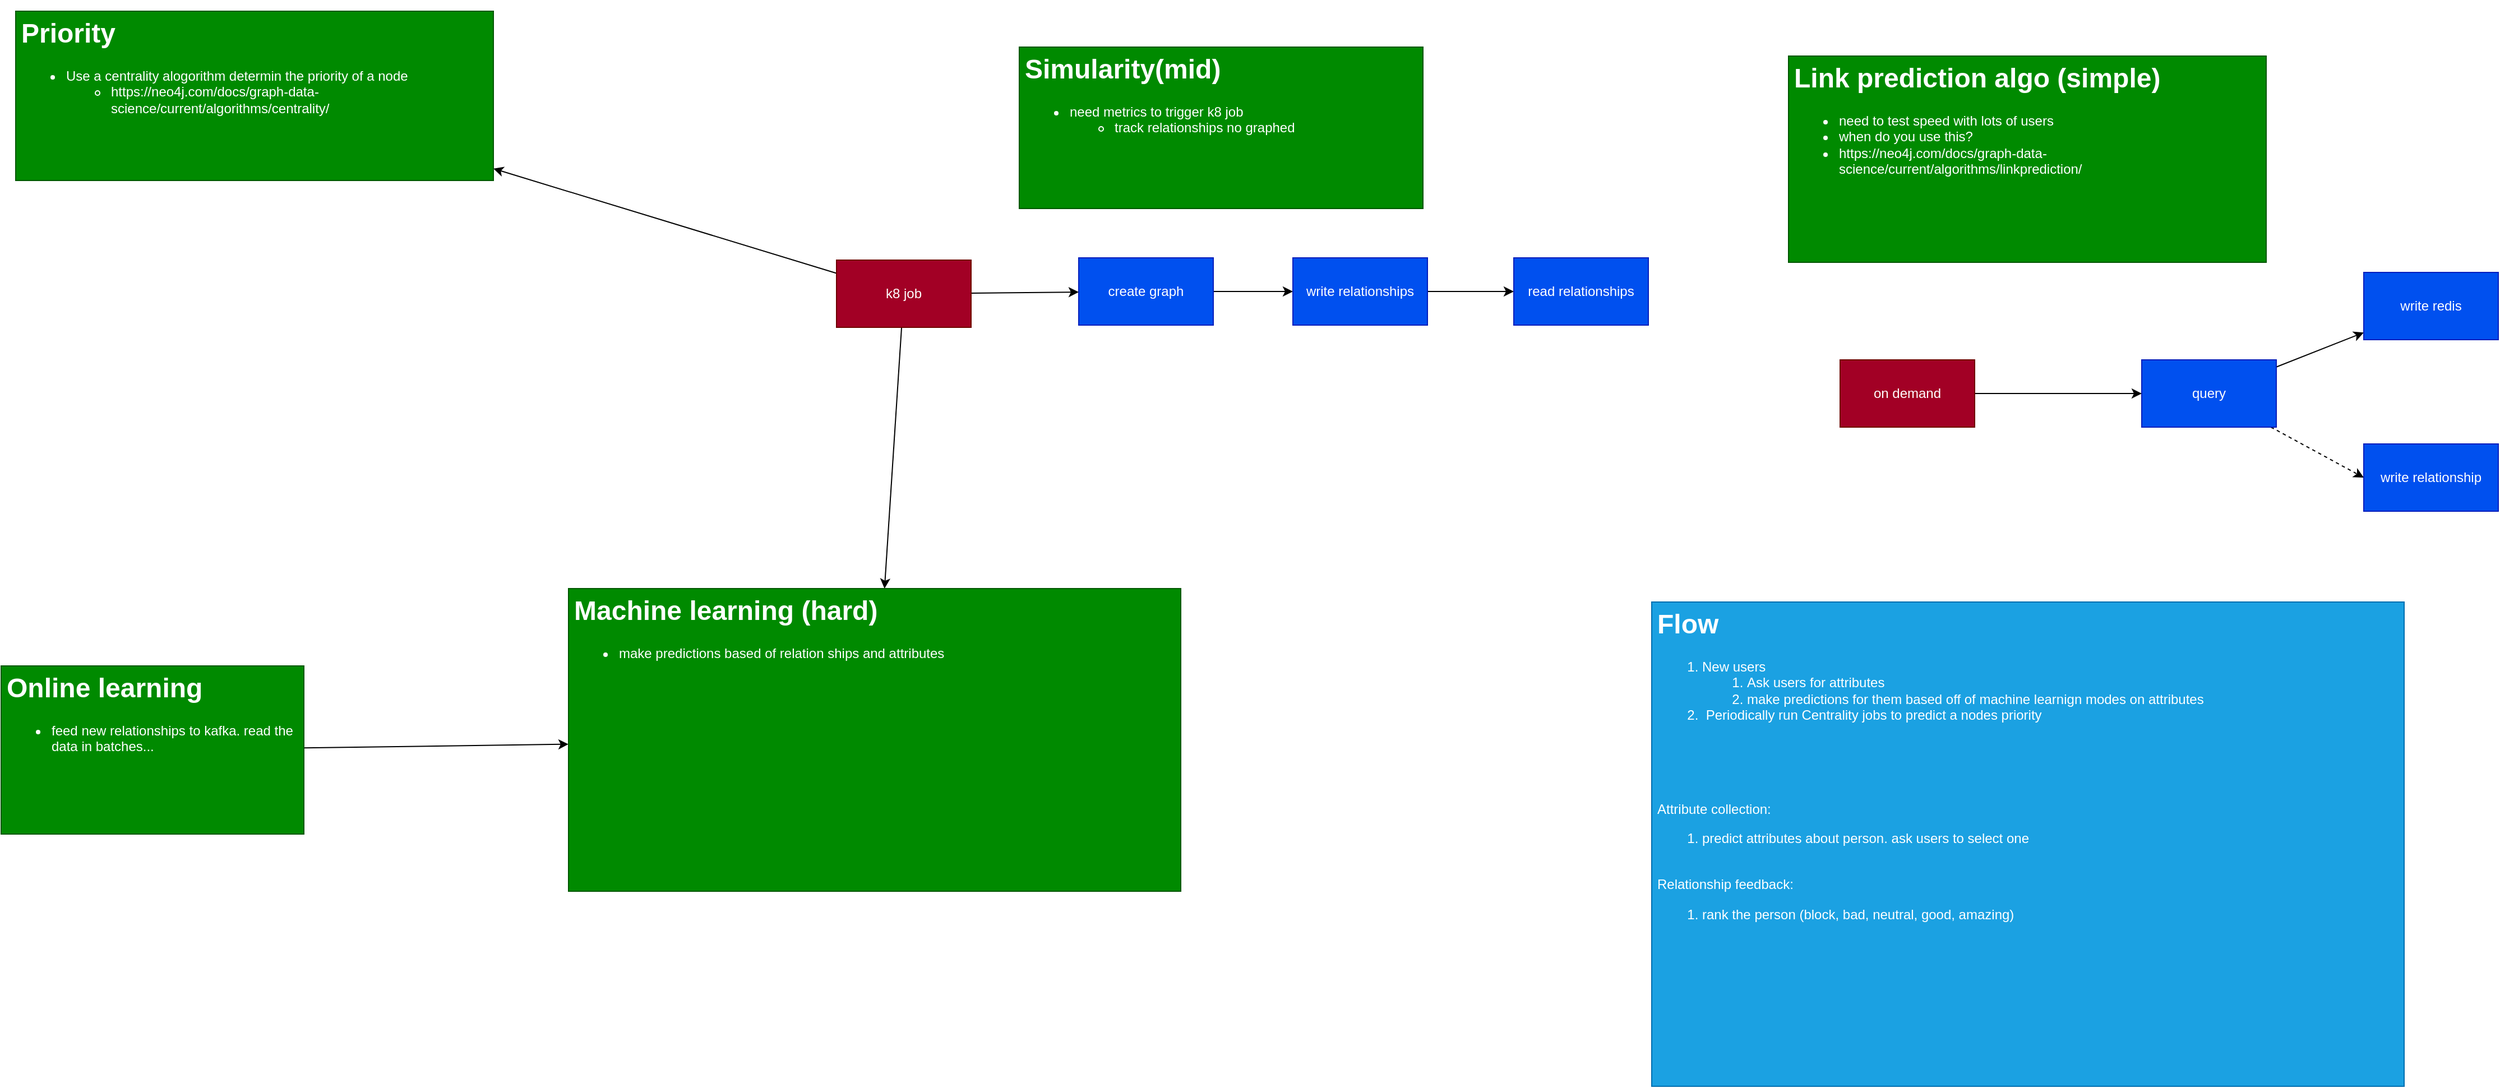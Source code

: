 <mxfile>
    <diagram id="jZNvmGKR_am8J_P4emra" name="Page-1">
        <mxGraphModel dx="2176" dy="843" grid="0" gridSize="10" guides="1" tooltips="1" connect="1" arrows="1" fold="1" page="0" pageScale="1" pageWidth="850" pageHeight="1100" math="0" shadow="0">
            <root>
                <mxCell id="0"/>
                <mxCell id="1" parent="0"/>
                <mxCell id="5" style="edgeStyle=none;html=1;" parent="1" source="4" target="6" edge="1">
                    <mxGeometry relative="1" as="geometry">
                        <mxPoint x="67.12" y="232.553" as="targetPoint"/>
                    </mxGeometry>
                </mxCell>
                <mxCell id="4" value="create graph" style="rounded=0;whiteSpace=wrap;html=1;fillColor=#0050ef;fontColor=#ffffff;strokeColor=#001DBC;" parent="1" vertex="1">
                    <mxGeometry x="-137" y="197" width="120" height="60" as="geometry"/>
                </mxCell>
                <mxCell id="8" style="edgeStyle=none;html=1;" parent="1" source="6" target="7" edge="1">
                    <mxGeometry relative="1" as="geometry"/>
                </mxCell>
                <mxCell id="6" value="write relationships" style="rounded=0;whiteSpace=wrap;html=1;fillColor=#0050ef;fontColor=#ffffff;strokeColor=#001DBC;" parent="1" vertex="1">
                    <mxGeometry x="54" y="197" width="120" height="60" as="geometry"/>
                </mxCell>
                <mxCell id="7" value="read relationships" style="rounded=0;whiteSpace=wrap;html=1;fillColor=#0050ef;fontColor=#ffffff;strokeColor=#001DBC;" parent="1" vertex="1">
                    <mxGeometry x="251" y="197" width="120" height="60" as="geometry"/>
                </mxCell>
                <mxCell id="12" style="edgeStyle=none;html=1;" parent="1" source="10" target="11" edge="1">
                    <mxGeometry relative="1" as="geometry"/>
                </mxCell>
                <mxCell id="13" style="edgeStyle=none;html=1;entryX=0;entryY=0.5;entryDx=0;entryDy=0;dashed=1;" parent="1" source="10" target="14" edge="1">
                    <mxGeometry relative="1" as="geometry">
                        <mxPoint x="744.157" y="285.146" as="targetPoint"/>
                    </mxGeometry>
                </mxCell>
                <mxCell id="10" value="query" style="rounded=0;whiteSpace=wrap;html=1;fillColor=#0050ef;fontColor=#ffffff;strokeColor=#001DBC;" parent="1" vertex="1">
                    <mxGeometry x="811" y="288" width="120" height="60" as="geometry"/>
                </mxCell>
                <mxCell id="11" value="write redis" style="rounded=0;whiteSpace=wrap;html=1;fillColor=#0050ef;fontColor=#ffffff;strokeColor=#001DBC;" parent="1" vertex="1">
                    <mxGeometry x="1009" y="210" width="120" height="60" as="geometry"/>
                </mxCell>
                <mxCell id="14" value="write relationship" style="rounded=0;whiteSpace=wrap;html=1;fillColor=#0050ef;fontColor=#ffffff;strokeColor=#001DBC;" parent="1" vertex="1">
                    <mxGeometry x="1009" y="363" width="120" height="60" as="geometry"/>
                </mxCell>
                <mxCell id="21" style="edgeStyle=none;html=1;" edge="1" parent="1" source="15" target="4">
                    <mxGeometry relative="1" as="geometry"/>
                </mxCell>
                <mxCell id="27" style="edgeStyle=none;html=1;" edge="1" parent="1" source="15" target="26">
                    <mxGeometry relative="1" as="geometry"/>
                </mxCell>
                <mxCell id="28" style="edgeStyle=none;html=1;" edge="1" parent="1" source="15" target="24">
                    <mxGeometry relative="1" as="geometry"/>
                </mxCell>
                <mxCell id="15" value="k8 job" style="rounded=0;whiteSpace=wrap;html=1;fillColor=#a20025;fontColor=#ffffff;strokeColor=#6F0000;" vertex="1" parent="1">
                    <mxGeometry x="-353" y="199" width="120" height="60" as="geometry"/>
                </mxCell>
                <mxCell id="18" style="edgeStyle=none;html=1;" edge="1" parent="1" source="17" target="10">
                    <mxGeometry relative="1" as="geometry"/>
                </mxCell>
                <mxCell id="17" value="on demand" style="rounded=0;whiteSpace=wrap;html=1;fillColor=#a20025;fontColor=#ffffff;strokeColor=#6F0000;" vertex="1" parent="1">
                    <mxGeometry x="542" y="288" width="120" height="60" as="geometry"/>
                </mxCell>
                <mxCell id="19" value="&lt;h1&gt;Link prediction algo (simple)&lt;/h1&gt;&lt;p&gt;&lt;/p&gt;&lt;ul&gt;&lt;li&gt;need to test speed with lots of users&lt;/li&gt;&lt;li&gt;when do you use this?&lt;/li&gt;&lt;li&gt;https://neo4j.com/docs/graph-data-science/current/algorithms/linkprediction/&lt;br&gt;&lt;/li&gt;&lt;/ul&gt;&lt;p&gt;&lt;/p&gt;" style="text;html=1;strokeColor=#005700;fillColor=#008a00;spacing=5;spacingTop=-20;whiteSpace=wrap;overflow=hidden;rounded=0;fontColor=#ffffff;" vertex="1" parent="1">
                    <mxGeometry x="496" y="17" width="426" height="184" as="geometry"/>
                </mxCell>
                <mxCell id="20" value="&lt;h1&gt;Simularity(mid)&lt;/h1&gt;&lt;p&gt;&lt;/p&gt;&lt;ul&gt;&lt;li&gt;need metrics to trigger k8 job&lt;/li&gt;&lt;ul&gt;&lt;li&gt;track relationships no graphed&lt;/li&gt;&lt;/ul&gt;&lt;/ul&gt;&lt;p&gt;&lt;/p&gt;" style="text;html=1;strokeColor=#005700;fillColor=#008a00;spacing=5;spacingTop=-20;whiteSpace=wrap;overflow=hidden;rounded=0;fontColor=#ffffff;" vertex="1" parent="1">
                    <mxGeometry x="-190" y="9" width="360" height="144" as="geometry"/>
                </mxCell>
                <mxCell id="25" style="edgeStyle=none;html=1;" edge="1" parent="1" source="23" target="24">
                    <mxGeometry relative="1" as="geometry"/>
                </mxCell>
                <mxCell id="23" value="&lt;h1&gt;Online learning&lt;/h1&gt;&lt;p&gt;&lt;/p&gt;&lt;ul&gt;&lt;li&gt;feed new relationships to kafka. read the data in batches...&lt;/li&gt;&lt;/ul&gt;&lt;p&gt;&lt;/p&gt;" style="text;html=1;strokeColor=#005700;fillColor=#008a00;spacing=5;spacingTop=-20;whiteSpace=wrap;overflow=hidden;rounded=0;fontColor=#ffffff;" vertex="1" parent="1">
                    <mxGeometry x="-1098" y="561" width="270" height="150" as="geometry"/>
                </mxCell>
                <mxCell id="24" value="&lt;h1&gt;Machine learning (hard)&lt;/h1&gt;&lt;p&gt;&lt;/p&gt;&lt;ul&gt;&lt;li&gt;make predictions based of relation ships and attributes&lt;/li&gt;&lt;/ul&gt;&lt;p&gt;&lt;/p&gt;" style="text;html=1;strokeColor=#005700;fillColor=#008a00;spacing=5;spacingTop=-20;whiteSpace=wrap;overflow=hidden;rounded=0;fontColor=#ffffff;" vertex="1" parent="1">
                    <mxGeometry x="-592" y="492" width="546" height="270" as="geometry"/>
                </mxCell>
                <mxCell id="26" value="&lt;h1&gt;Priority&lt;/h1&gt;&lt;p&gt;&lt;/p&gt;&lt;ul&gt;&lt;li&gt;Use a centrality alogorithm determin the priority of a node&lt;/li&gt;&lt;ul&gt;&lt;li&gt;https://neo4j.com/docs/graph-data-science/current/algorithms/centrality/&lt;br&gt;&lt;/li&gt;&lt;/ul&gt;&lt;/ul&gt;&lt;p&gt;&lt;/p&gt;" style="text;html=1;strokeColor=#005700;fillColor=#008a00;spacing=5;spacingTop=-20;whiteSpace=wrap;overflow=hidden;rounded=0;fontColor=#ffffff;" vertex="1" parent="1">
                    <mxGeometry x="-1085" y="-23" width="426" height="151" as="geometry"/>
                </mxCell>
                <mxCell id="29" value="&lt;h1&gt;Flow&lt;/h1&gt;&lt;p&gt;&lt;/p&gt;&lt;ol&gt;&lt;li&gt;New users&lt;/li&gt;&lt;ol&gt;&lt;li&gt;Ask users for attributes&lt;/li&gt;&lt;li&gt;make predictions for them based off of machine learnign modes on attributes&lt;/li&gt;&lt;/ol&gt;&lt;li&gt;&lt;span style=&quot;background-color: initial;&quot;&gt;&amp;nbsp;Periodically run Centrality jobs to predict a nodes priority&lt;/span&gt;&lt;/li&gt;&lt;/ol&gt;&lt;div&gt;&lt;br&gt;&lt;/div&gt;&lt;div&gt;&lt;br&gt;&lt;/div&gt;&lt;div&gt;&lt;br&gt;&lt;/div&gt;&lt;div&gt;&lt;br&gt;&lt;/div&gt;&lt;div&gt;Attribute collection:&lt;/div&gt;&lt;ol&gt;&lt;li&gt;&lt;span style=&quot;background-color: initial;&quot;&gt;predict attributes about person. ask users to select one&lt;/span&gt;&lt;/li&gt;&lt;/ol&gt;&lt;span style=&quot;background-color: initial;&quot;&gt;&lt;br&gt;Relationship feedback:&lt;br&gt;&lt;ol&gt;&lt;li&gt;&lt;span style=&quot;background-color: initial;&quot;&gt;rank the person (block, bad, neutral, good, amazing)&lt;/span&gt;&lt;/li&gt;&lt;/ol&gt;&lt;/span&gt;&lt;div&gt;&lt;/div&gt;&lt;p&gt;&lt;/p&gt;" style="text;html=1;strokeColor=#006EAF;fillColor=#1ba1e2;spacing=5;spacingTop=-20;whiteSpace=wrap;overflow=hidden;rounded=0;fontColor=#ffffff;" vertex="1" parent="1">
                    <mxGeometry x="374" y="504" width="671" height="432" as="geometry"/>
                </mxCell>
            </root>
        </mxGraphModel>
    </diagram>
</mxfile>